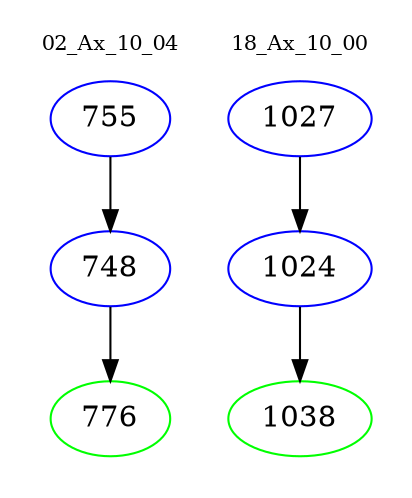 digraph{
subgraph cluster_0 {
color = white
label = "02_Ax_10_04";
fontsize=10;
T0_755 [label="755", color="blue"]
T0_755 -> T0_748 [color="black"]
T0_748 [label="748", color="blue"]
T0_748 -> T0_776 [color="black"]
T0_776 [label="776", color="green"]
}
subgraph cluster_1 {
color = white
label = "18_Ax_10_00";
fontsize=10;
T1_1027 [label="1027", color="blue"]
T1_1027 -> T1_1024 [color="black"]
T1_1024 [label="1024", color="blue"]
T1_1024 -> T1_1038 [color="black"]
T1_1038 [label="1038", color="green"]
}
}
